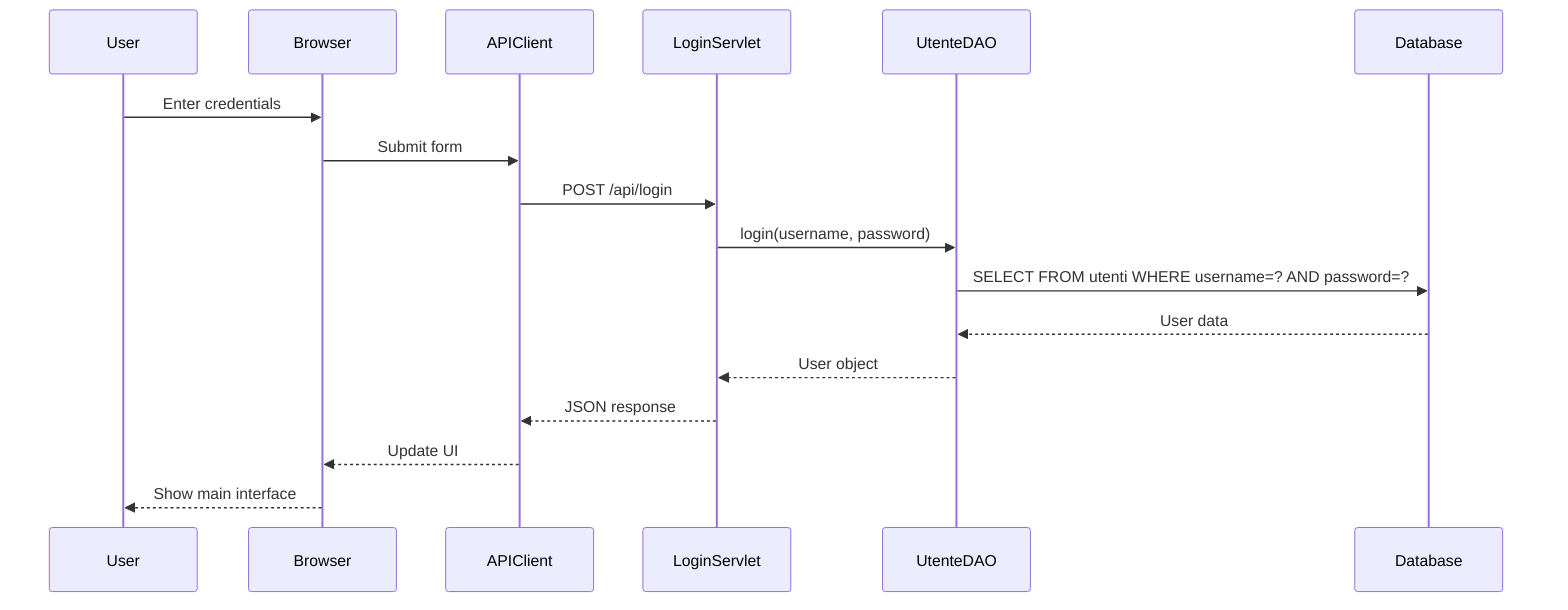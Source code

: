 sequenceDiagram
    participant User
    participant Browser
    participant APIClient
    participant LoginServlet
    participant UtenteDAO
    participant Database

    User->>Browser: Enter credentials
    Browser->>APIClient: Submit form
    APIClient->>LoginServlet: POST /api/login
    LoginServlet->>UtenteDAO: login(username, password)
    UtenteDAO->>Database: SELECT FROM utenti WHERE username=? AND password=?
    Database-->>UtenteDAO: User data
    UtenteDAO-->>LoginServlet: User object
    LoginServlet-->>APIClient: JSON response
    APIClient-->>Browser: Update UI
    Browser-->>User: Show main interface